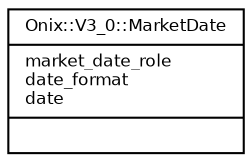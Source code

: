 digraph G {
  fontname = "Bitstream Vera Sans"
  fontsize = 8

  node [
    fontname = "Bitstream Vera Sans"
    fontsize = 8
    shape = "record"
  ]

  edge [
    fontname = "Bitstream Vera Sans"
    fontsize = 8
  ]

  MarketDate [
    label = "{Onix::V3_0::MarketDate\l|market_date_role\ldate_format\ldate\l|\l}"
  ]




}
